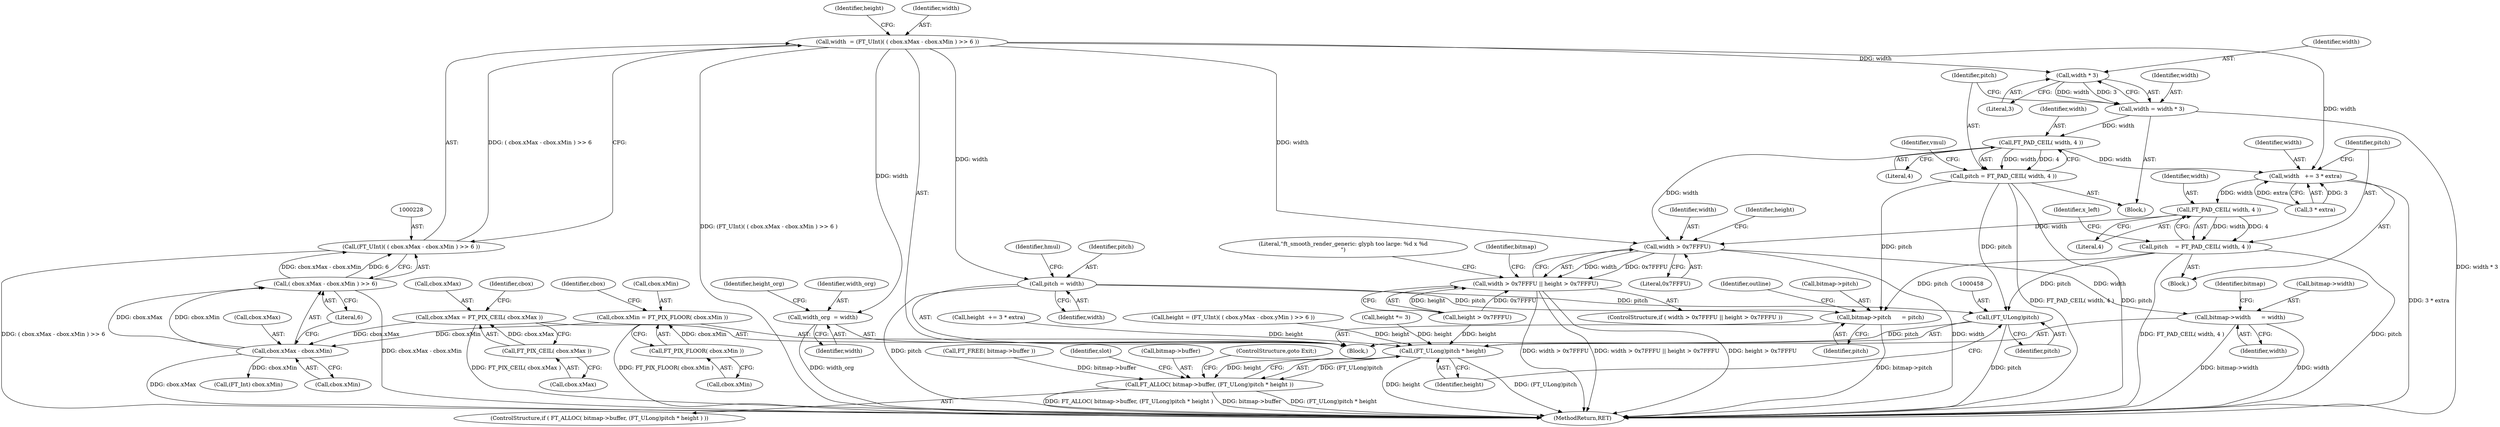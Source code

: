 digraph "0_savannah_6305b869d86ff415a33576df6d43729673c66eee_0@integer" {
"1000225" [label="(Call,width  = (FT_UInt)( ( cbox.xMax - cbox.xMin ) >> 6 ))"];
"1000227" [label="(Call,(FT_UInt)( ( cbox.xMax - cbox.xMin ) >> 6 ))"];
"1000229" [label="(Call,( cbox.xMax - cbox.xMin ) >> 6)"];
"1000230" [label="(Call,cbox.xMax - cbox.xMin)"];
"1000209" [label="(Call,cbox.xMax = FT_PIX_CEIL( cbox.xMax ))"];
"1000213" [label="(Call,FT_PIX_CEIL( cbox.xMax ))"];
"1000193" [label="(Call,cbox.xMin = FT_PIX_FLOOR( cbox.xMin ))"];
"1000197" [label="(Call,FT_PIX_FLOOR( cbox.xMin ))"];
"1000264" [label="(Call,width_org  = width)"];
"1000290" [label="(Call,pitch = width)"];
"1000440" [label="(Call,bitmap->pitch      = pitch)"];
"1000457" [label="(Call,(FT_ULong)pitch)"];
"1000456" [label="(Call,(FT_ULong)pitch * height)"];
"1000452" [label="(Call,FT_ALLOC( bitmap->buffer, (FT_ULong)pitch * height ))"];
"1000298" [label="(Call,width * 3)"];
"1000296" [label="(Call,width = width * 3)"];
"1000303" [label="(Call,FT_PAD_CEIL( width, 4 ))"];
"1000301" [label="(Call,pitch = FT_PAD_CEIL( width, 4 ))"];
"1000368" [label="(Call,width   += 3 * extra)"];
"1000375" [label="(Call,FT_PAD_CEIL( width, 4 ))"];
"1000373" [label="(Call,pitch    = FT_PAD_CEIL( width, 4 ))"];
"1000405" [label="(Call,width > 0x7FFFU)"];
"1000404" [label="(Call,width > 0x7FFFU || height > 0x7FFFU)"];
"1000430" [label="(Call,bitmap->width      = width)"];
"1000653" [label="(MethodReturn,RET)"];
"1000268" [label="(Identifier,height_org)"];
"1000300" [label="(Literal,3)"];
"1000374" [label="(Identifier,pitch)"];
"1000219" [label="(Identifier,cbox)"];
"1000403" [label="(ControlStructure,if ( width > 0x7FFFU || height > 0x7FFFU ))"];
"1000198" [label="(Call,cbox.xMin)"];
"1000430" [label="(Call,bitmap->width      = width)"];
"1000459" [label="(Identifier,pitch)"];
"1000197" [label="(Call,FT_PIX_FLOOR( cbox.xMin ))"];
"1000457" [label="(Call,(FT_ULong)pitch)"];
"1000373" [label="(Call,pitch    = FT_PAD_CEIL( width, 4 ))"];
"1000295" [label="(Block,)"];
"1000461" [label="(ControlStructure,goto Exit;)"];
"1000302" [label="(Identifier,pitch)"];
"1000370" [label="(Call,3 * extra)"];
"1000422" [label="(Identifier,bitmap)"];
"1000225" [label="(Call,width  = (FT_UInt)( ( cbox.xMax - cbox.xMin ) >> 6 ))"];
"1000393" [label="(Call,height  += 3 * extra)"];
"1000265" [label="(Identifier,width_org)"];
"1000294" [label="(Identifier,hmul)"];
"1000279" [label="(Call,FT_FREE( bitmap->buffer ))"];
"1000303" [label="(Call,FT_PAD_CEIL( width, 4 ))"];
"1000213" [label="(Call,FT_PIX_CEIL( cbox.xMax ))"];
"1000194" [label="(Call,cbox.xMin)"];
"1000360" [label="(Block,)"];
"1000376" [label="(Identifier,width)"];
"1000465" [label="(Identifier,slot)"];
"1000266" [label="(Identifier,width)"];
"1000406" [label="(Identifier,width)"];
"1000214" [label="(Call,cbox.xMax)"];
"1000297" [label="(Identifier,width)"];
"1000203" [label="(Identifier,cbox)"];
"1000209" [label="(Call,cbox.xMax = FT_PIX_CEIL( cbox.xMax ))"];
"1000229" [label="(Call,( cbox.xMax - cbox.xMin ) >> 6)"];
"1000296" [label="(Call,width = width * 3)"];
"1000291" [label="(Identifier,pitch)"];
"1000444" [label="(Identifier,pitch)"];
"1000292" [label="(Identifier,width)"];
"1000377" [label="(Literal,4)"];
"1000437" [label="(Identifier,bitmap)"];
"1000456" [label="(Call,(FT_ULong)pitch * height)"];
"1000264" [label="(Call,width_org  = width)"];
"1000299" [label="(Identifier,width)"];
"1000407" [label="(Literal,0x7FFFU)"];
"1000290" [label="(Call,pitch = width)"];
"1000304" [label="(Identifier,width)"];
"1000440" [label="(Call,bitmap->pitch      = pitch)"];
"1000239" [label="(Identifier,height)"];
"1000230" [label="(Call,cbox.xMax - cbox.xMin)"];
"1000123" [label="(Block,)"];
"1000368" [label="(Call,width   += 3 * extra)"];
"1000210" [label="(Call,cbox.xMax)"];
"1000305" [label="(Literal,4)"];
"1000307" [label="(Identifier,vmul)"];
"1000404" [label="(Call,width > 0x7FFFU || height > 0x7FFFU)"];
"1000369" [label="(Identifier,width)"];
"1000301" [label="(Call,pitch = FT_PAD_CEIL( width, 4 ))"];
"1000238" [label="(Call,height = (FT_UInt)( ( cbox.yMax - cbox.yMin ) >> 6 ))"];
"1000375" [label="(Call,FT_PAD_CEIL( width, 4 ))"];
"1000227" [label="(Call,(FT_UInt)( ( cbox.xMax - cbox.xMin ) >> 6 ))"];
"1000313" [label="(Call,(FT_Int) cbox.xMin)"];
"1000308" [label="(Call,height *= 3)"];
"1000408" [label="(Call,height > 0x7FFFU)"];
"1000452" [label="(Call,FT_ALLOC( bitmap->buffer, (FT_ULong)pitch * height ))"];
"1000453" [label="(Call,bitmap->buffer)"];
"1000379" [label="(Identifier,x_left)"];
"1000193" [label="(Call,cbox.xMin = FT_PIX_FLOOR( cbox.xMin ))"];
"1000414" [label="(Literal,\"ft_smooth_render_generic: glyph too large: %d x %d\n\")"];
"1000409" [label="(Identifier,height)"];
"1000431" [label="(Call,bitmap->width)"];
"1000446" [label="(Identifier,outline)"];
"1000237" [label="(Literal,6)"];
"1000434" [label="(Identifier,width)"];
"1000226" [label="(Identifier,width)"];
"1000298" [label="(Call,width * 3)"];
"1000460" [label="(Identifier,height)"];
"1000441" [label="(Call,bitmap->pitch)"];
"1000231" [label="(Call,cbox.xMax)"];
"1000234" [label="(Call,cbox.xMin)"];
"1000451" [label="(ControlStructure,if ( FT_ALLOC( bitmap->buffer, (FT_ULong)pitch * height ) ))"];
"1000405" [label="(Call,width > 0x7FFFU)"];
"1000225" -> "1000123"  [label="AST: "];
"1000225" -> "1000227"  [label="CFG: "];
"1000226" -> "1000225"  [label="AST: "];
"1000227" -> "1000225"  [label="AST: "];
"1000239" -> "1000225"  [label="CFG: "];
"1000225" -> "1000653"  [label="DDG: (FT_UInt)( ( cbox.xMax - cbox.xMin ) >> 6 )"];
"1000227" -> "1000225"  [label="DDG: ( cbox.xMax - cbox.xMin ) >> 6"];
"1000225" -> "1000264"  [label="DDG: width"];
"1000225" -> "1000290"  [label="DDG: width"];
"1000225" -> "1000298"  [label="DDG: width"];
"1000225" -> "1000368"  [label="DDG: width"];
"1000225" -> "1000405"  [label="DDG: width"];
"1000227" -> "1000229"  [label="CFG: "];
"1000228" -> "1000227"  [label="AST: "];
"1000229" -> "1000227"  [label="AST: "];
"1000227" -> "1000653"  [label="DDG: ( cbox.xMax - cbox.xMin ) >> 6"];
"1000229" -> "1000227"  [label="DDG: cbox.xMax - cbox.xMin"];
"1000229" -> "1000227"  [label="DDG: 6"];
"1000229" -> "1000237"  [label="CFG: "];
"1000230" -> "1000229"  [label="AST: "];
"1000237" -> "1000229"  [label="AST: "];
"1000229" -> "1000653"  [label="DDG: cbox.xMax - cbox.xMin"];
"1000230" -> "1000229"  [label="DDG: cbox.xMax"];
"1000230" -> "1000229"  [label="DDG: cbox.xMin"];
"1000230" -> "1000234"  [label="CFG: "];
"1000231" -> "1000230"  [label="AST: "];
"1000234" -> "1000230"  [label="AST: "];
"1000237" -> "1000230"  [label="CFG: "];
"1000230" -> "1000653"  [label="DDG: cbox.xMax"];
"1000209" -> "1000230"  [label="DDG: cbox.xMax"];
"1000193" -> "1000230"  [label="DDG: cbox.xMin"];
"1000230" -> "1000313"  [label="DDG: cbox.xMin"];
"1000209" -> "1000123"  [label="AST: "];
"1000209" -> "1000213"  [label="CFG: "];
"1000210" -> "1000209"  [label="AST: "];
"1000213" -> "1000209"  [label="AST: "];
"1000219" -> "1000209"  [label="CFG: "];
"1000209" -> "1000653"  [label="DDG: FT_PIX_CEIL( cbox.xMax )"];
"1000213" -> "1000209"  [label="DDG: cbox.xMax"];
"1000213" -> "1000214"  [label="CFG: "];
"1000214" -> "1000213"  [label="AST: "];
"1000193" -> "1000123"  [label="AST: "];
"1000193" -> "1000197"  [label="CFG: "];
"1000194" -> "1000193"  [label="AST: "];
"1000197" -> "1000193"  [label="AST: "];
"1000203" -> "1000193"  [label="CFG: "];
"1000193" -> "1000653"  [label="DDG: FT_PIX_FLOOR( cbox.xMin )"];
"1000197" -> "1000193"  [label="DDG: cbox.xMin"];
"1000197" -> "1000198"  [label="CFG: "];
"1000198" -> "1000197"  [label="AST: "];
"1000264" -> "1000123"  [label="AST: "];
"1000264" -> "1000266"  [label="CFG: "];
"1000265" -> "1000264"  [label="AST: "];
"1000266" -> "1000264"  [label="AST: "];
"1000268" -> "1000264"  [label="CFG: "];
"1000264" -> "1000653"  [label="DDG: width_org"];
"1000290" -> "1000123"  [label="AST: "];
"1000290" -> "1000292"  [label="CFG: "];
"1000291" -> "1000290"  [label="AST: "];
"1000292" -> "1000290"  [label="AST: "];
"1000294" -> "1000290"  [label="CFG: "];
"1000290" -> "1000653"  [label="DDG: pitch"];
"1000290" -> "1000440"  [label="DDG: pitch"];
"1000290" -> "1000457"  [label="DDG: pitch"];
"1000440" -> "1000123"  [label="AST: "];
"1000440" -> "1000444"  [label="CFG: "];
"1000441" -> "1000440"  [label="AST: "];
"1000444" -> "1000440"  [label="AST: "];
"1000446" -> "1000440"  [label="CFG: "];
"1000440" -> "1000653"  [label="DDG: bitmap->pitch"];
"1000301" -> "1000440"  [label="DDG: pitch"];
"1000373" -> "1000440"  [label="DDG: pitch"];
"1000457" -> "1000456"  [label="AST: "];
"1000457" -> "1000459"  [label="CFG: "];
"1000458" -> "1000457"  [label="AST: "];
"1000459" -> "1000457"  [label="AST: "];
"1000460" -> "1000457"  [label="CFG: "];
"1000457" -> "1000653"  [label="DDG: pitch"];
"1000457" -> "1000456"  [label="DDG: pitch"];
"1000301" -> "1000457"  [label="DDG: pitch"];
"1000373" -> "1000457"  [label="DDG: pitch"];
"1000456" -> "1000452"  [label="AST: "];
"1000456" -> "1000460"  [label="CFG: "];
"1000460" -> "1000456"  [label="AST: "];
"1000452" -> "1000456"  [label="CFG: "];
"1000456" -> "1000653"  [label="DDG: height"];
"1000456" -> "1000653"  [label="DDG: (FT_ULong)pitch"];
"1000456" -> "1000452"  [label="DDG: (FT_ULong)pitch"];
"1000456" -> "1000452"  [label="DDG: height"];
"1000308" -> "1000456"  [label="DDG: height"];
"1000393" -> "1000456"  [label="DDG: height"];
"1000408" -> "1000456"  [label="DDG: height"];
"1000238" -> "1000456"  [label="DDG: height"];
"1000452" -> "1000451"  [label="AST: "];
"1000453" -> "1000452"  [label="AST: "];
"1000461" -> "1000452"  [label="CFG: "];
"1000465" -> "1000452"  [label="CFG: "];
"1000452" -> "1000653"  [label="DDG: FT_ALLOC( bitmap->buffer, (FT_ULong)pitch * height )"];
"1000452" -> "1000653"  [label="DDG: bitmap->buffer"];
"1000452" -> "1000653"  [label="DDG: (FT_ULong)pitch * height"];
"1000279" -> "1000452"  [label="DDG: bitmap->buffer"];
"1000298" -> "1000296"  [label="AST: "];
"1000298" -> "1000300"  [label="CFG: "];
"1000299" -> "1000298"  [label="AST: "];
"1000300" -> "1000298"  [label="AST: "];
"1000296" -> "1000298"  [label="CFG: "];
"1000298" -> "1000296"  [label="DDG: width"];
"1000298" -> "1000296"  [label="DDG: 3"];
"1000296" -> "1000295"  [label="AST: "];
"1000297" -> "1000296"  [label="AST: "];
"1000302" -> "1000296"  [label="CFG: "];
"1000296" -> "1000653"  [label="DDG: width * 3"];
"1000296" -> "1000303"  [label="DDG: width"];
"1000303" -> "1000301"  [label="AST: "];
"1000303" -> "1000305"  [label="CFG: "];
"1000304" -> "1000303"  [label="AST: "];
"1000305" -> "1000303"  [label="AST: "];
"1000301" -> "1000303"  [label="CFG: "];
"1000303" -> "1000301"  [label="DDG: width"];
"1000303" -> "1000301"  [label="DDG: 4"];
"1000303" -> "1000368"  [label="DDG: width"];
"1000303" -> "1000405"  [label="DDG: width"];
"1000301" -> "1000295"  [label="AST: "];
"1000302" -> "1000301"  [label="AST: "];
"1000307" -> "1000301"  [label="CFG: "];
"1000301" -> "1000653"  [label="DDG: FT_PAD_CEIL( width, 4 )"];
"1000301" -> "1000653"  [label="DDG: pitch"];
"1000368" -> "1000360"  [label="AST: "];
"1000368" -> "1000370"  [label="CFG: "];
"1000369" -> "1000368"  [label="AST: "];
"1000370" -> "1000368"  [label="AST: "];
"1000374" -> "1000368"  [label="CFG: "];
"1000368" -> "1000653"  [label="DDG: 3 * extra"];
"1000370" -> "1000368"  [label="DDG: 3"];
"1000370" -> "1000368"  [label="DDG: extra"];
"1000368" -> "1000375"  [label="DDG: width"];
"1000375" -> "1000373"  [label="AST: "];
"1000375" -> "1000377"  [label="CFG: "];
"1000376" -> "1000375"  [label="AST: "];
"1000377" -> "1000375"  [label="AST: "];
"1000373" -> "1000375"  [label="CFG: "];
"1000375" -> "1000373"  [label="DDG: width"];
"1000375" -> "1000373"  [label="DDG: 4"];
"1000375" -> "1000405"  [label="DDG: width"];
"1000373" -> "1000360"  [label="AST: "];
"1000374" -> "1000373"  [label="AST: "];
"1000379" -> "1000373"  [label="CFG: "];
"1000373" -> "1000653"  [label="DDG: FT_PAD_CEIL( width, 4 )"];
"1000373" -> "1000653"  [label="DDG: pitch"];
"1000405" -> "1000404"  [label="AST: "];
"1000405" -> "1000407"  [label="CFG: "];
"1000406" -> "1000405"  [label="AST: "];
"1000407" -> "1000405"  [label="AST: "];
"1000409" -> "1000405"  [label="CFG: "];
"1000404" -> "1000405"  [label="CFG: "];
"1000405" -> "1000653"  [label="DDG: width"];
"1000405" -> "1000404"  [label="DDG: width"];
"1000405" -> "1000404"  [label="DDG: 0x7FFFU"];
"1000405" -> "1000430"  [label="DDG: width"];
"1000404" -> "1000403"  [label="AST: "];
"1000404" -> "1000408"  [label="CFG: "];
"1000408" -> "1000404"  [label="AST: "];
"1000414" -> "1000404"  [label="CFG: "];
"1000422" -> "1000404"  [label="CFG: "];
"1000404" -> "1000653"  [label="DDG: width > 0x7FFFU"];
"1000404" -> "1000653"  [label="DDG: width > 0x7FFFU || height > 0x7FFFU"];
"1000404" -> "1000653"  [label="DDG: height > 0x7FFFU"];
"1000408" -> "1000404"  [label="DDG: height"];
"1000408" -> "1000404"  [label="DDG: 0x7FFFU"];
"1000430" -> "1000123"  [label="AST: "];
"1000430" -> "1000434"  [label="CFG: "];
"1000431" -> "1000430"  [label="AST: "];
"1000434" -> "1000430"  [label="AST: "];
"1000437" -> "1000430"  [label="CFG: "];
"1000430" -> "1000653"  [label="DDG: width"];
"1000430" -> "1000653"  [label="DDG: bitmap->width"];
}
